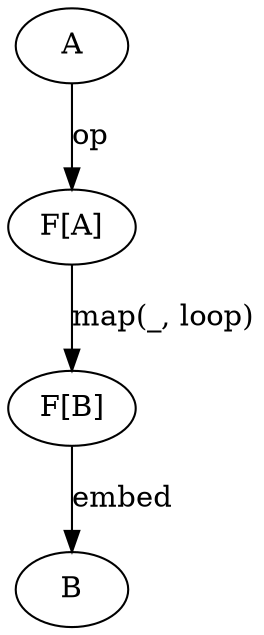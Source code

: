 digraph {
    A[class="disabled"]
    ListFA[label="F[A]" class="disabled"]
    ListFList[label="F[B]" class="disabled"]
    List[label=B class="disabled"]

    A         -> ListFA[label=op]
    ListFA    -> ListFList[label="map(_, loop)" class="disabled"]
    ListFList -> List[label=embed class="disabled"]
}
